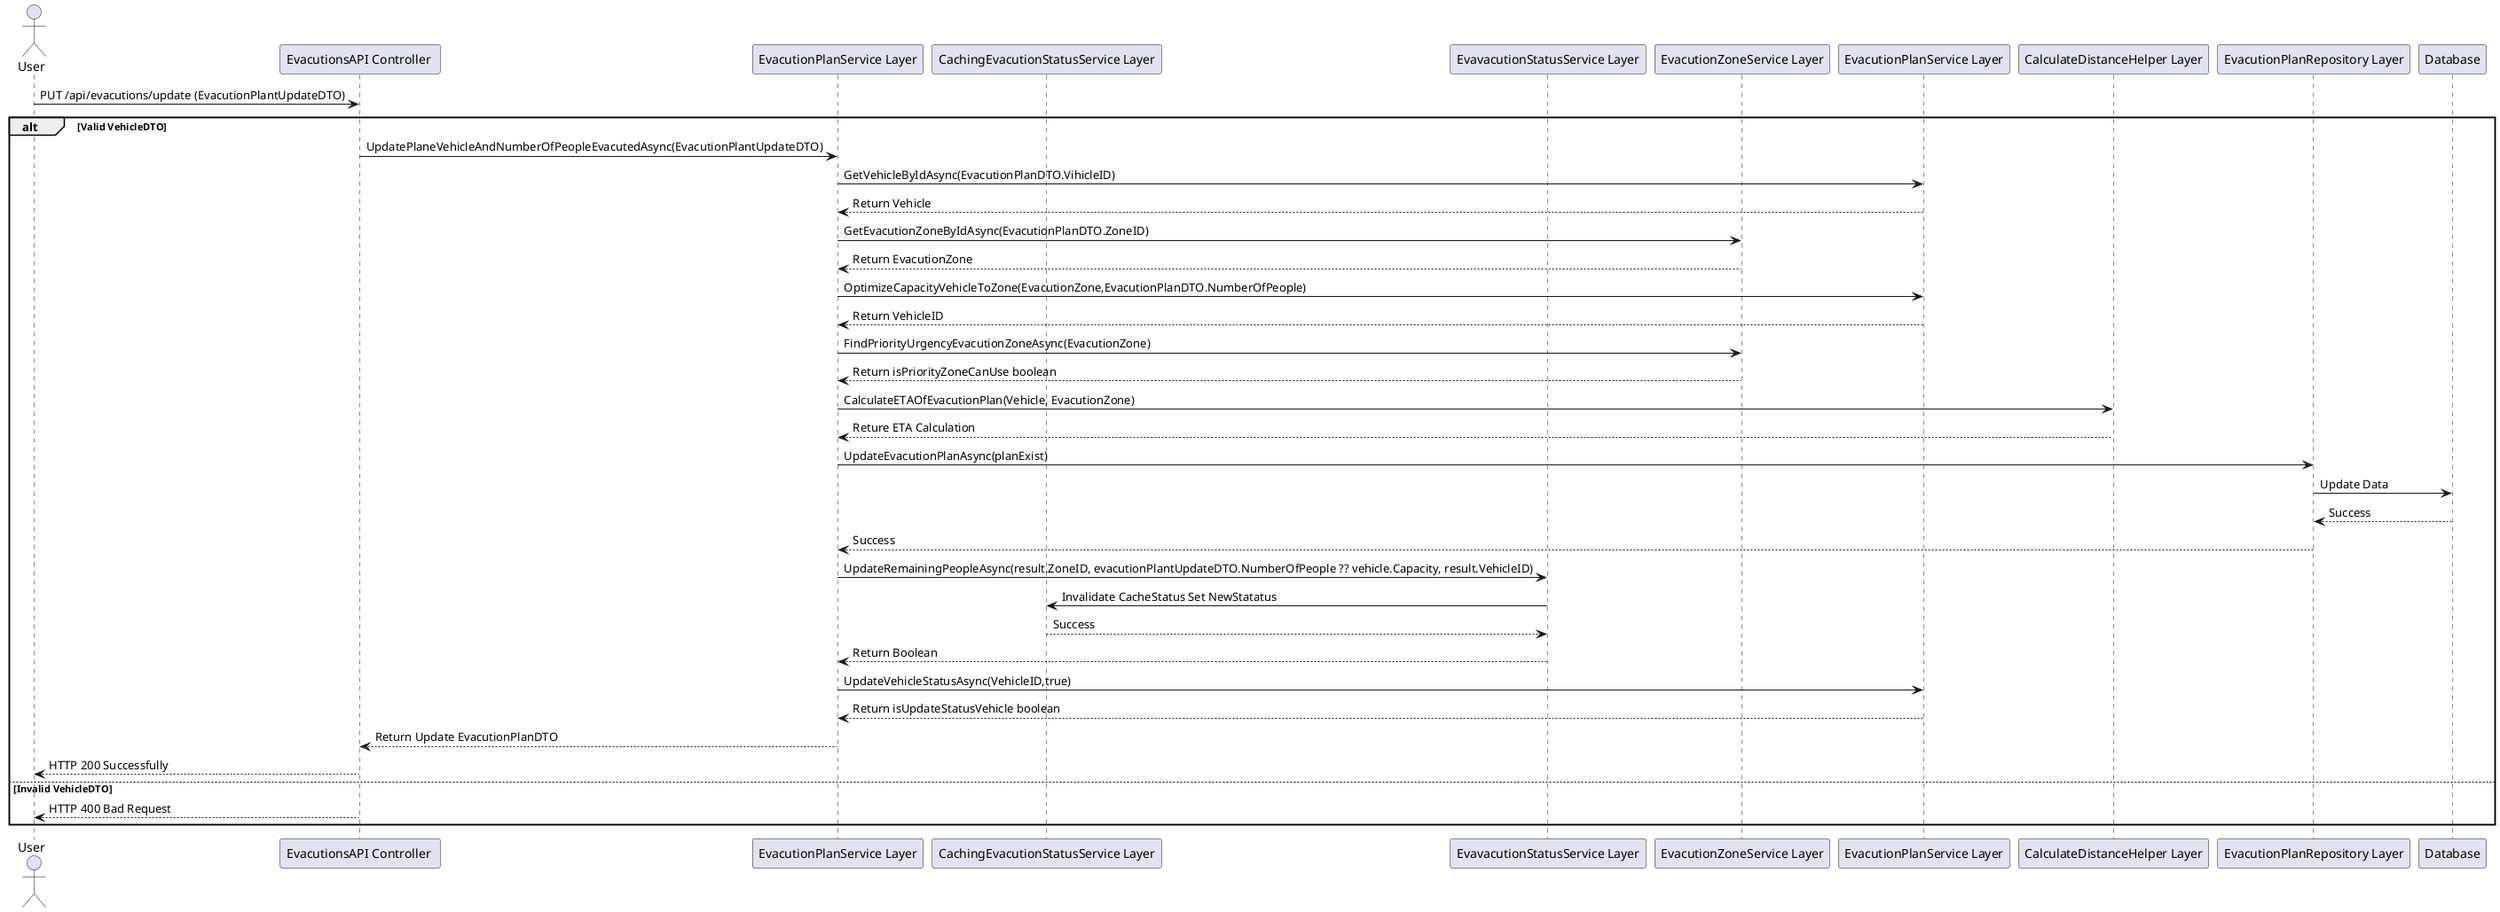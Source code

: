 @startuml
actor User
participant "EvacutionsAPI Controller " as API
participant "EvacutionPlanService Layer" as ServicePlan
participant "CachingEvacutionStatusService Layer" as ServiceCache
participant "EvavacutionStatusService Layer" as ServiceStatus
participant "EvacutionZoneService Layer" as ServiceZone
participant "EvacutionPlanService Layer" as ServiceVehicle
participant "CalculateDistanceHelper Layer" as Helper
participant "EvacutionPlanRepository Layer" as RepoPlan
participant Database
User -> API : PUT /api/evacutions/update (EvacutionPlantUpdateDTO)
alt Valid VehicleDTO
    API -> ServicePlan : UpdatePlaneVehicleAndNumberOfPeopleEvacutedAsync(EvacutionPlantUpdateDTO)
    ServicePlan -> ServiceVehicle : GetVehicleByIdAsync(EvacutionPlanDTO.VihicleID)
    ServiceVehicle --> ServicePlan : Return Vehicle
    ServicePlan -> ServiceZone : GetEvacutionZoneByIdAsync(EvacutionPlanDTO.ZoneID)
    ServiceZone --> ServicePlan : Return EvacutionZone
    ServicePlan -> ServiceVehicle: OptimizeCapacityVehicleToZone(EvacutionZone,EvacutionPlanDTO.NumberOfPeople)
    ServiceVehicle --> ServicePlan : Return VehicleID
    ServicePlan -> ServiceZone : FindPriorityUrgencyEvacutionZoneAsync(EvacutionZone)
    ServiceZone --> ServicePlan : Return isPriorityZoneCanUse boolean
    ServicePlan -> Helper : CalculateETAOfEvacutionPlan(Vehicle, EvacutionZone)
    Helper -->  ServicePlan: Reture ETA Calculation
    ServicePlan -> RepoPlan : UpdateEvacutionPlanAsync(planExist)
    RepoPlan -> Database : Update Data
    Database --> RepoPlan : Success
    RepoPlan --> ServicePlan : Success
    ServicePlan -> ServiceStatus : UpdateRemainingPeopleAsync(result.ZoneID, evacutionPlantUpdateDTO.NumberOfPeople ?? vehicle.Capacity, result.VehicleID)
    ServiceStatus -> ServiceCache : Invalidate CacheStatus Set NewStatatus
    ServiceCache --> ServiceStatus: Success
    ServiceStatus --> ServicePlan: Return Boolean
    ServicePlan -> ServiceVehicle: UpdateVehicleStatusAsync(VehicleID,true)
    ServiceVehicle --> ServicePlan : Return isUpdateStatusVehicle boolean
    ServicePlan --> API : Return Update EvacutionPlanDTO
    API --> User : HTTP 200 Successfully
else Invalid VehicleDTO
    API --> User : HTTP 400 Bad Request
end
@enduml
